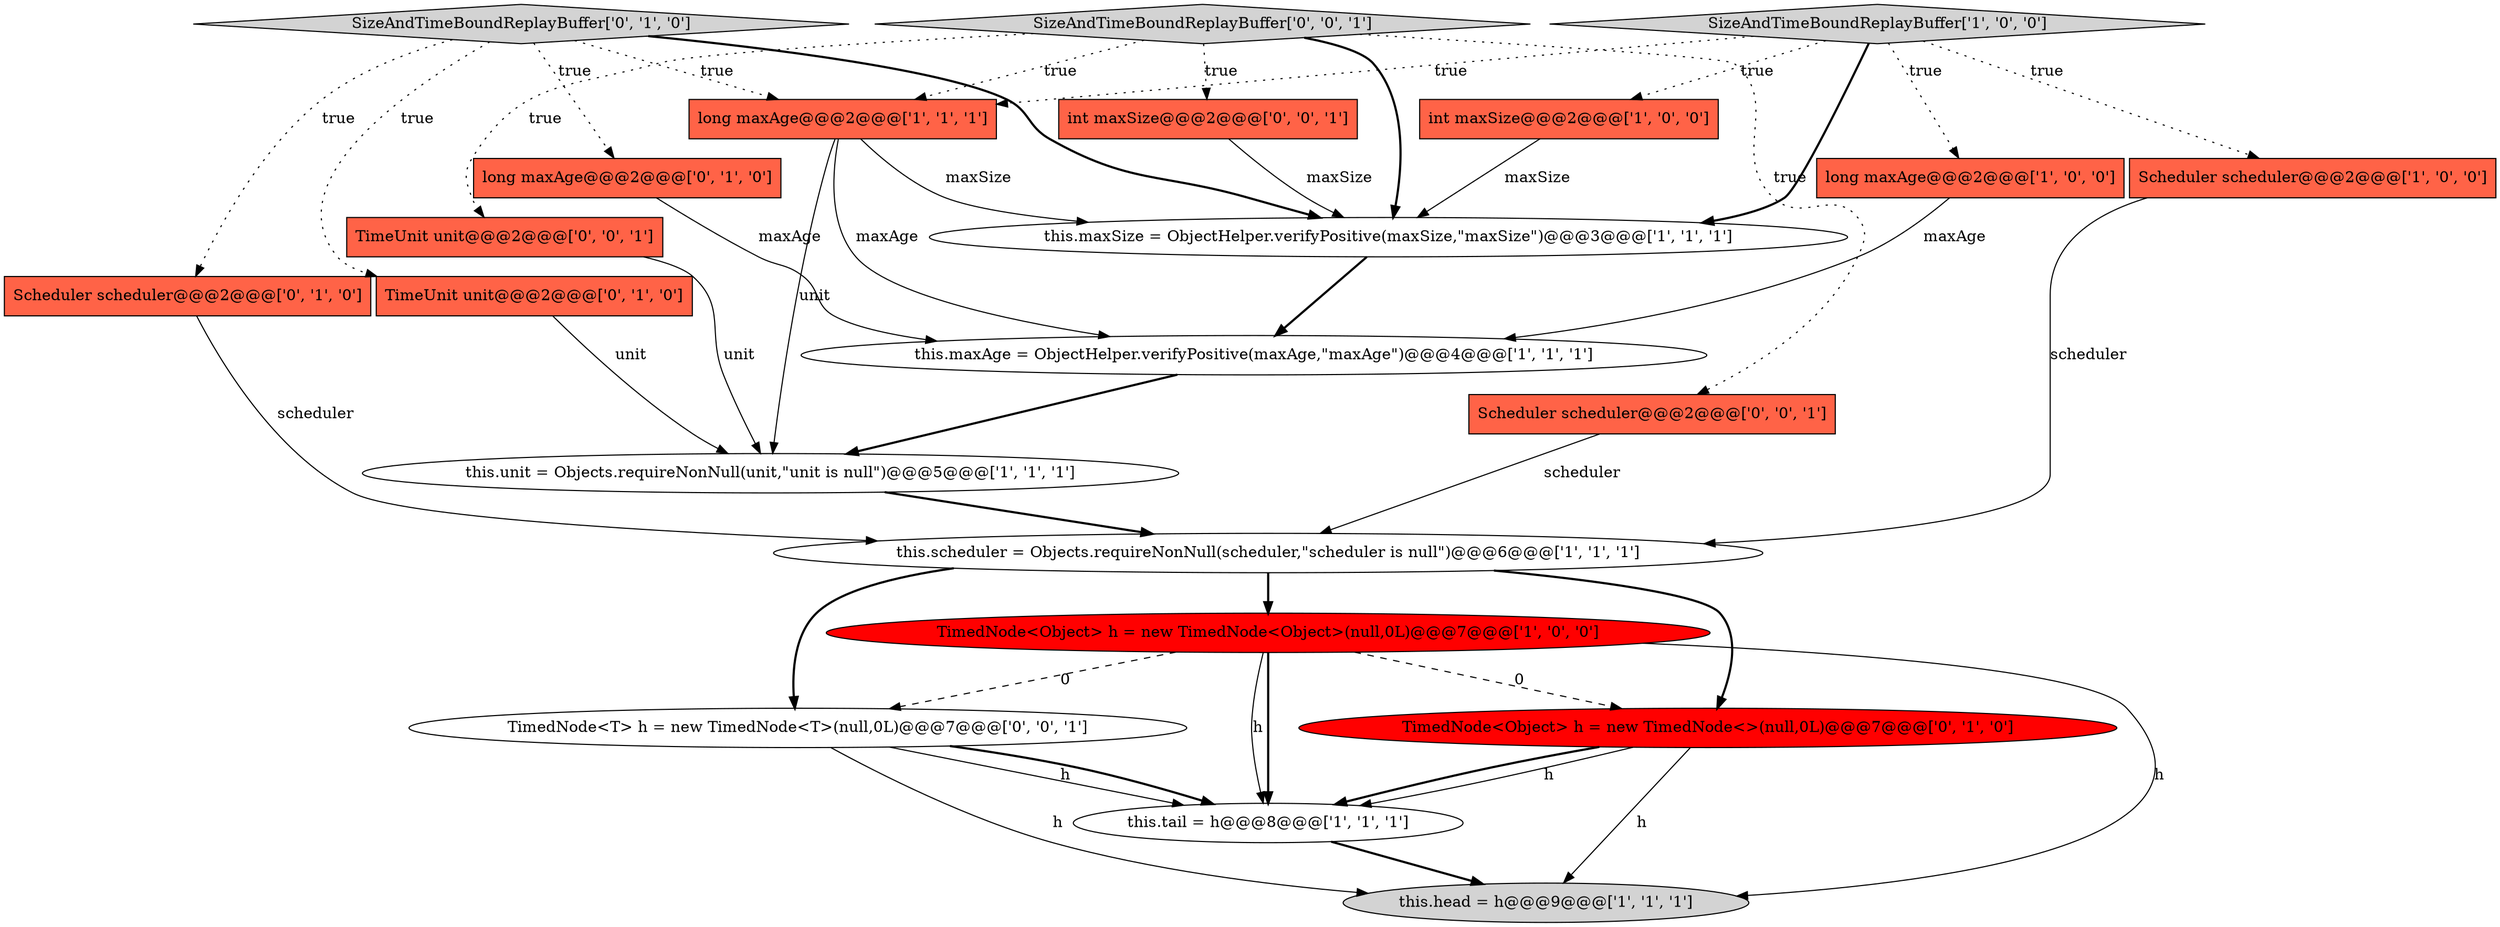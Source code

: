 digraph {
5 [style = filled, label = "Scheduler scheduler@@@2@@@['1', '0', '0']", fillcolor = tomato, shape = box image = "AAA0AAABBB1BBB"];
12 [style = filled, label = "long maxAge@@@2@@@['0', '1', '0']", fillcolor = tomato, shape = box image = "AAA0AAABBB2BBB"];
15 [style = filled, label = "Scheduler scheduler@@@2@@@['0', '1', '0']", fillcolor = tomato, shape = box image = "AAA0AAABBB2BBB"];
7 [style = filled, label = "long maxAge@@@2@@@['1', '0', '0']", fillcolor = tomato, shape = box image = "AAA0AAABBB1BBB"];
2 [style = filled, label = "int maxSize@@@2@@@['1', '0', '0']", fillcolor = tomato, shape = box image = "AAA0AAABBB1BBB"];
17 [style = filled, label = "SizeAndTimeBoundReplayBuffer['0', '0', '1']", fillcolor = lightgray, shape = diamond image = "AAA0AAABBB3BBB"];
20 [style = filled, label = "TimeUnit unit@@@2@@@['0', '0', '1']", fillcolor = tomato, shape = box image = "AAA0AAABBB3BBB"];
13 [style = filled, label = "SizeAndTimeBoundReplayBuffer['0', '1', '0']", fillcolor = lightgray, shape = diamond image = "AAA0AAABBB2BBB"];
16 [style = filled, label = "TimedNode<Object> h = new TimedNode<>(null,0L)@@@7@@@['0', '1', '0']", fillcolor = red, shape = ellipse image = "AAA1AAABBB2BBB"];
21 [style = filled, label = "Scheduler scheduler@@@2@@@['0', '0', '1']", fillcolor = tomato, shape = box image = "AAA0AAABBB3BBB"];
19 [style = filled, label = "int maxSize@@@2@@@['0', '0', '1']", fillcolor = tomato, shape = box image = "AAA0AAABBB3BBB"];
8 [style = filled, label = "this.maxSize = ObjectHelper.verifyPositive(maxSize,\"maxSize\")@@@3@@@['1', '1', '1']", fillcolor = white, shape = ellipse image = "AAA0AAABBB1BBB"];
4 [style = filled, label = "this.unit = Objects.requireNonNull(unit,\"unit is null\")@@@5@@@['1', '1', '1']", fillcolor = white, shape = ellipse image = "AAA0AAABBB1BBB"];
9 [style = filled, label = "long maxAge@@@2@@@['1', '1', '1']", fillcolor = tomato, shape = box image = "AAA0AAABBB1BBB"];
14 [style = filled, label = "TimeUnit unit@@@2@@@['0', '1', '0']", fillcolor = tomato, shape = box image = "AAA0AAABBB2BBB"];
1 [style = filled, label = "SizeAndTimeBoundReplayBuffer['1', '0', '0']", fillcolor = lightgray, shape = diamond image = "AAA0AAABBB1BBB"];
0 [style = filled, label = "this.head = h@@@9@@@['1', '1', '1']", fillcolor = lightgray, shape = ellipse image = "AAA0AAABBB1BBB"];
10 [style = filled, label = "this.maxAge = ObjectHelper.verifyPositive(maxAge,\"maxAge\")@@@4@@@['1', '1', '1']", fillcolor = white, shape = ellipse image = "AAA0AAABBB1BBB"];
3 [style = filled, label = "this.scheduler = Objects.requireNonNull(scheduler,\"scheduler is null\")@@@6@@@['1', '1', '1']", fillcolor = white, shape = ellipse image = "AAA0AAABBB1BBB"];
6 [style = filled, label = "this.tail = h@@@8@@@['1', '1', '1']", fillcolor = white, shape = ellipse image = "AAA0AAABBB1BBB"];
11 [style = filled, label = "TimedNode<Object> h = new TimedNode<Object>(null,0L)@@@7@@@['1', '0', '0']", fillcolor = red, shape = ellipse image = "AAA1AAABBB1BBB"];
18 [style = filled, label = "TimedNode<T> h = new TimedNode<T>(null,0L)@@@7@@@['0', '0', '1']", fillcolor = white, shape = ellipse image = "AAA0AAABBB3BBB"];
17->20 [style = dotted, label="true"];
17->8 [style = bold, label=""];
8->10 [style = bold, label=""];
4->3 [style = bold, label=""];
18->0 [style = solid, label="h"];
1->8 [style = bold, label=""];
9->8 [style = solid, label="maxSize"];
13->12 [style = dotted, label="true"];
16->0 [style = solid, label="h"];
11->16 [style = dashed, label="0"];
2->8 [style = solid, label="maxSize"];
20->4 [style = solid, label="unit"];
16->6 [style = bold, label=""];
11->6 [style = bold, label=""];
3->11 [style = bold, label=""];
19->8 [style = solid, label="maxSize"];
15->3 [style = solid, label="scheduler"];
18->6 [style = solid, label="h"];
6->0 [style = bold, label=""];
3->16 [style = bold, label=""];
16->6 [style = solid, label="h"];
21->3 [style = solid, label="scheduler"];
3->18 [style = bold, label=""];
1->7 [style = dotted, label="true"];
9->10 [style = solid, label="maxAge"];
11->6 [style = solid, label="h"];
5->3 [style = solid, label="scheduler"];
18->6 [style = bold, label=""];
12->10 [style = solid, label="maxAge"];
11->18 [style = dashed, label="0"];
1->9 [style = dotted, label="true"];
17->9 [style = dotted, label="true"];
17->19 [style = dotted, label="true"];
11->0 [style = solid, label="h"];
10->4 [style = bold, label=""];
13->15 [style = dotted, label="true"];
13->8 [style = bold, label=""];
1->2 [style = dotted, label="true"];
13->14 [style = dotted, label="true"];
17->21 [style = dotted, label="true"];
1->5 [style = dotted, label="true"];
9->4 [style = solid, label="unit"];
7->10 [style = solid, label="maxAge"];
14->4 [style = solid, label="unit"];
13->9 [style = dotted, label="true"];
}
